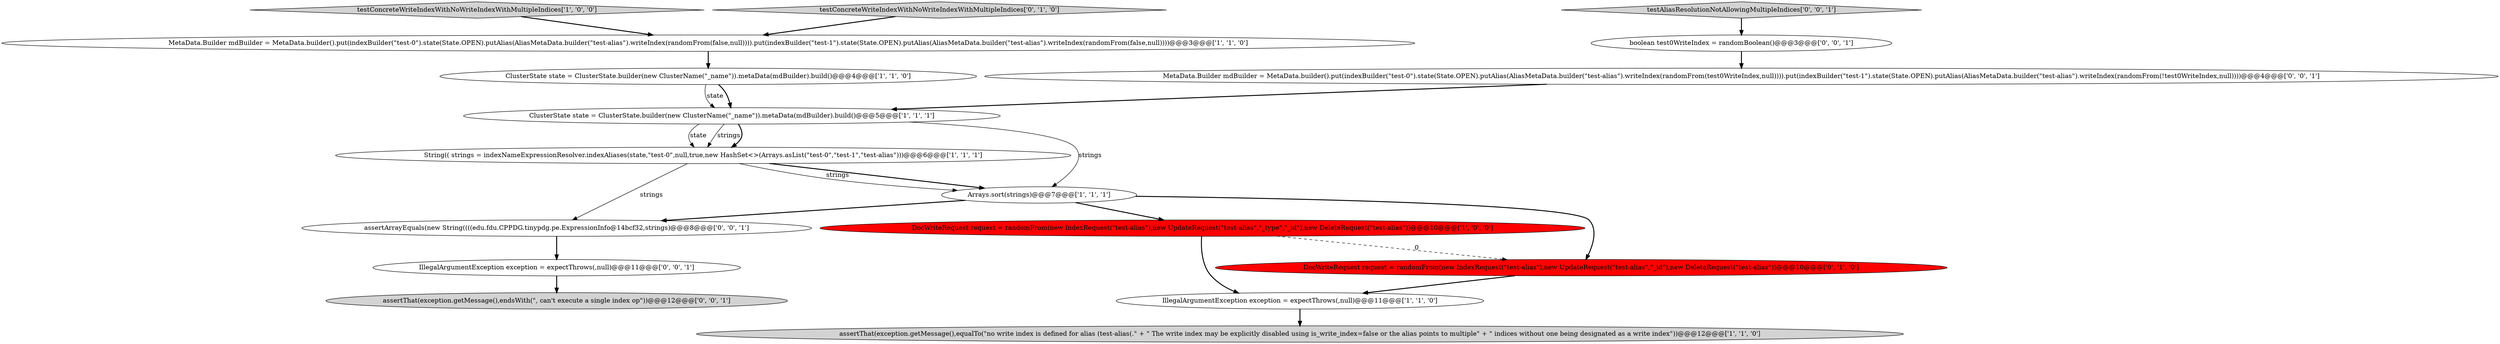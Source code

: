digraph {
13 [style = filled, label = "MetaData.Builder mdBuilder = MetaData.builder().put(indexBuilder(\"test-0\").state(State.OPEN).putAlias(AliasMetaData.builder(\"test-alias\").writeIndex(randomFrom(test0WriteIndex,null)))).put(indexBuilder(\"test-1\").state(State.OPEN).putAlias(AliasMetaData.builder(\"test-alias\").writeIndex(randomFrom(!test0WriteIndex,null))))@@@4@@@['0', '0', '1']", fillcolor = white, shape = ellipse image = "AAA0AAABBB3BBB"];
3 [style = filled, label = "ClusterState state = ClusterState.builder(new ClusterName(\"_name\")).metaData(mdBuilder).build()@@@4@@@['1', '1', '0']", fillcolor = white, shape = ellipse image = "AAA0AAABBB1BBB"];
7 [style = filled, label = "testConcreteWriteIndexWithNoWriteIndexWithMultipleIndices['1', '0', '0']", fillcolor = lightgray, shape = diamond image = "AAA0AAABBB1BBB"];
2 [style = filled, label = "MetaData.Builder mdBuilder = MetaData.builder().put(indexBuilder(\"test-0\").state(State.OPEN).putAlias(AliasMetaData.builder(\"test-alias\").writeIndex(randomFrom(false,null)))).put(indexBuilder(\"test-1\").state(State.OPEN).putAlias(AliasMetaData.builder(\"test-alias\").writeIndex(randomFrom(false,null))))@@@3@@@['1', '1', '0']", fillcolor = white, shape = ellipse image = "AAA0AAABBB1BBB"];
5 [style = filled, label = "String(( strings = indexNameExpressionResolver.indexAliases(state,\"test-0\",null,true,new HashSet<>(Arrays.asList(\"test-0\",\"test-1\",\"test-alias\")))@@@6@@@['1', '1', '1']", fillcolor = white, shape = ellipse image = "AAA0AAABBB1BBB"];
8 [style = filled, label = "Arrays.sort(strings)@@@7@@@['1', '1', '1']", fillcolor = white, shape = ellipse image = "AAA0AAABBB1BBB"];
6 [style = filled, label = "IllegalArgumentException exception = expectThrows(,null)@@@11@@@['1', '1', '0']", fillcolor = white, shape = ellipse image = "AAA0AAABBB1BBB"];
10 [style = filled, label = "DocWriteRequest request = randomFrom(new IndexRequest(\"test-alias\"),new UpdateRequest(\"test-alias\",\"_id\"),new DeleteRequest(\"test-alias\"))@@@10@@@['0', '1', '0']", fillcolor = red, shape = ellipse image = "AAA1AAABBB2BBB"];
4 [style = filled, label = "ClusterState state = ClusterState.builder(new ClusterName(\"_name\")).metaData(mdBuilder).build()@@@5@@@['1', '1', '1']", fillcolor = white, shape = ellipse image = "AAA0AAABBB1BBB"];
15 [style = filled, label = "testAliasResolutionNotAllowingMultipleIndices['0', '0', '1']", fillcolor = lightgray, shape = diamond image = "AAA0AAABBB3BBB"];
14 [style = filled, label = "IllegalArgumentException exception = expectThrows(,null)@@@11@@@['0', '0', '1']", fillcolor = white, shape = ellipse image = "AAA0AAABBB3BBB"];
16 [style = filled, label = "assertArrayEquals(new String((((edu.fdu.CPPDG.tinypdg.pe.ExpressionInfo@14bcf32,strings)@@@8@@@['0', '0', '1']", fillcolor = white, shape = ellipse image = "AAA0AAABBB3BBB"];
12 [style = filled, label = "boolean test0WriteIndex = randomBoolean()@@@3@@@['0', '0', '1']", fillcolor = white, shape = ellipse image = "AAA0AAABBB3BBB"];
9 [style = filled, label = "testConcreteWriteIndexWithNoWriteIndexWithMultipleIndices['0', '1', '0']", fillcolor = lightgray, shape = diamond image = "AAA0AAABBB2BBB"];
0 [style = filled, label = "assertThat(exception.getMessage(),equalTo(\"no write index is defined for alias (test-alias(.\" + \" The write index may be explicitly disabled using is_write_index=false or the alias points to multiple\" + \" indices without one being designated as a write index\"))@@@12@@@['1', '1', '0']", fillcolor = lightgray, shape = ellipse image = "AAA0AAABBB1BBB"];
11 [style = filled, label = "assertThat(exception.getMessage(),endsWith(\", can't execute a single index op\"))@@@12@@@['0', '0', '1']", fillcolor = lightgray, shape = ellipse image = "AAA0AAABBB3BBB"];
1 [style = filled, label = "DocWriteRequest request = randomFrom(new IndexRequest(\"test-alias\"),new UpdateRequest(\"test-alias\",\"_type\",\"_id\"),new DeleteRequest(\"test-alias\"))@@@10@@@['1', '0', '0']", fillcolor = red, shape = ellipse image = "AAA1AAABBB1BBB"];
8->16 [style = bold, label=""];
5->8 [style = bold, label=""];
8->10 [style = bold, label=""];
9->2 [style = bold, label=""];
2->3 [style = bold, label=""];
5->8 [style = solid, label="strings"];
6->0 [style = bold, label=""];
1->10 [style = dashed, label="0"];
4->5 [style = solid, label="state"];
3->4 [style = bold, label=""];
10->6 [style = bold, label=""];
4->5 [style = solid, label="strings"];
8->1 [style = bold, label=""];
12->13 [style = bold, label=""];
5->16 [style = solid, label="strings"];
1->6 [style = bold, label=""];
7->2 [style = bold, label=""];
16->14 [style = bold, label=""];
4->8 [style = solid, label="strings"];
15->12 [style = bold, label=""];
14->11 [style = bold, label=""];
4->5 [style = bold, label=""];
3->4 [style = solid, label="state"];
13->4 [style = bold, label=""];
}
